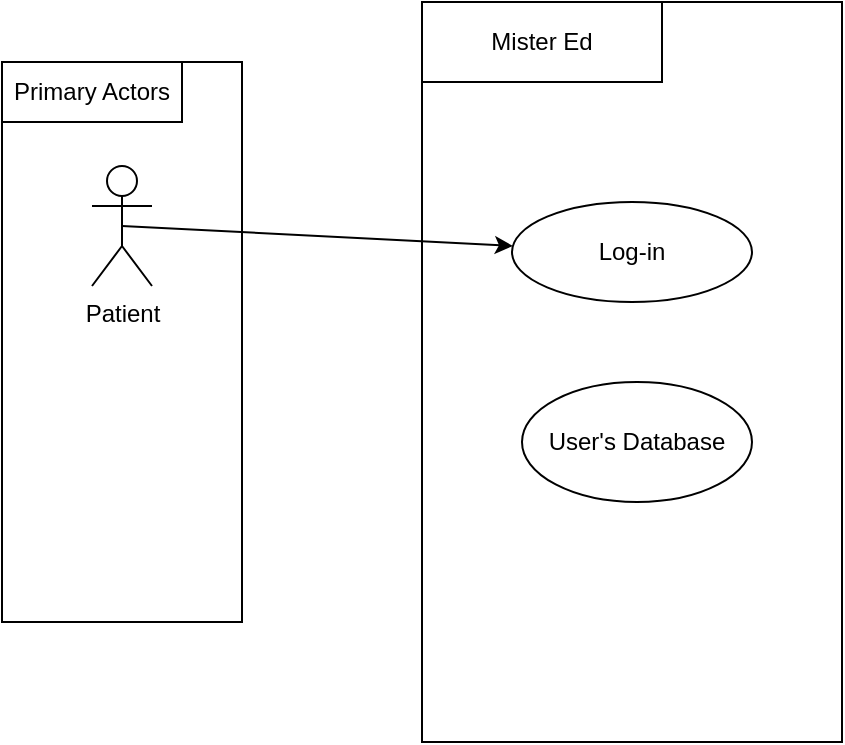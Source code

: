 <mxfile version="24.7.13">
  <diagram name="Page-1" id="q7yBCG9XE9v0W4DzDG9n">
    <mxGraphModel dx="1434" dy="759" grid="1" gridSize="10" guides="1" tooltips="1" connect="1" arrows="1" fold="1" page="1" pageScale="1" pageWidth="850" pageHeight="1100" math="0" shadow="0">
      <root>
        <mxCell id="0" />
        <mxCell id="1" parent="0" />
        <mxCell id="ufBsXPS3xFedlbiG6Zfy-6" value="" style="rounded=0;whiteSpace=wrap;html=1;" vertex="1" parent="1">
          <mxGeometry x="330" y="80" width="210" height="370" as="geometry" />
        </mxCell>
        <mxCell id="ufBsXPS3xFedlbiG6Zfy-7" value=" Mister Ed" style="rounded=0;whiteSpace=wrap;html=1;" vertex="1" parent="1">
          <mxGeometry x="330" y="80" width="120" height="40" as="geometry" />
        </mxCell>
        <mxCell id="ufBsXPS3xFedlbiG6Zfy-8" value="Log-in" style="ellipse;whiteSpace=wrap;html=1;" vertex="1" parent="1">
          <mxGeometry x="375" y="180" width="120" height="50" as="geometry" />
        </mxCell>
        <mxCell id="ufBsXPS3xFedlbiG6Zfy-9" value="User&#39;s Database" style="ellipse;whiteSpace=wrap;html=1;" vertex="1" parent="1">
          <mxGeometry x="380" y="270" width="115" height="60" as="geometry" />
        </mxCell>
        <mxCell id="ufBsXPS3xFedlbiG6Zfy-11" value="" style="rounded=0;whiteSpace=wrap;html=1;" vertex="1" parent="1">
          <mxGeometry x="120" y="110" width="120" height="280" as="geometry" />
        </mxCell>
        <mxCell id="ufBsXPS3xFedlbiG6Zfy-10" value="" style="endArrow=classic;html=1;rounded=0;exitX=0.5;exitY=0.5;exitDx=0;exitDy=0;exitPerimeter=0;" edge="1" parent="1" source="ufBsXPS3xFedlbiG6Zfy-14" target="ufBsXPS3xFedlbiG6Zfy-8">
          <mxGeometry width="50" height="50" relative="1" as="geometry">
            <mxPoint x="170" y="150" as="sourcePoint" />
            <mxPoint x="220" y="100" as="targetPoint" />
          </mxGeometry>
        </mxCell>
        <mxCell id="ufBsXPS3xFedlbiG6Zfy-14" value="Patient" style="shape=umlActor;verticalLabelPosition=bottom;verticalAlign=top;html=1;outlineConnect=0;" vertex="1" parent="1">
          <mxGeometry x="165" y="162" width="30" height="60" as="geometry" />
        </mxCell>
        <mxCell id="ufBsXPS3xFedlbiG6Zfy-15" value="Primary Actors" style="rounded=0;whiteSpace=wrap;html=1;" vertex="1" parent="1">
          <mxGeometry x="120" y="110" width="90" height="30" as="geometry" />
        </mxCell>
      </root>
    </mxGraphModel>
  </diagram>
</mxfile>
